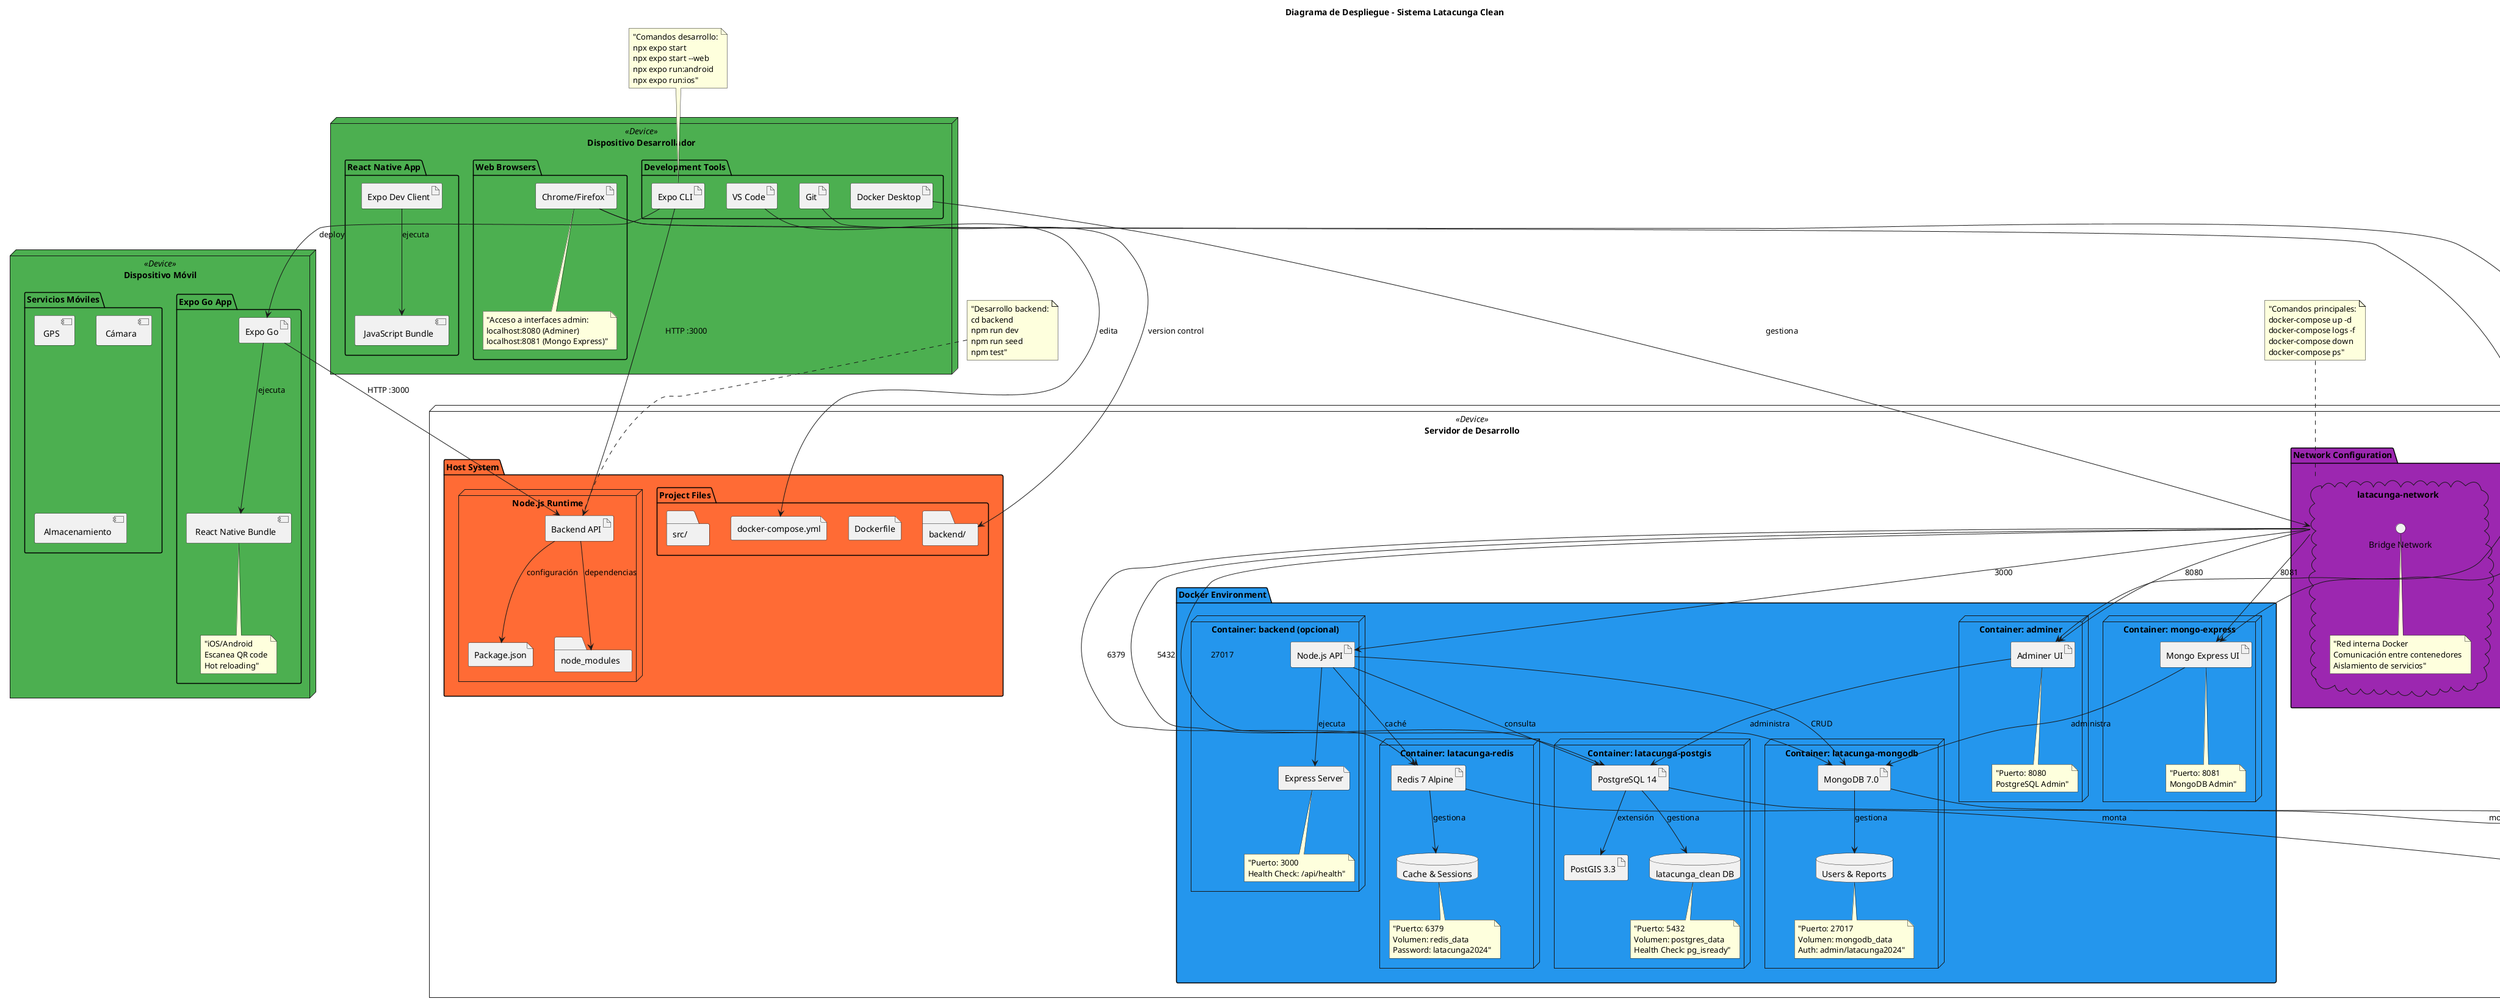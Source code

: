 @startuml Despliegue y Infraestructura


title Diagrama de Despliegue - Sistema Latacunga Clean

!define DOCKER_COLOR #2496ED
!define SERVER_COLOR #FF6B35
!define CLIENT_COLOR #4CAF50
!define NETWORK_COLOR #9C27B0

node "Servidor de Desarrollo" <<Device>> {
    
    package "Docker Environment" DOCKER_COLOR {
        
        node "Container: latacunga-postgis" {
            artifact "PostgreSQL 14" as pg_app
            artifact "PostGIS 3.3" as postgis_ext
            database "latacunga_clean DB" as pg_db
            
            pg_app --> postgis_ext : "extensión"
            pg_app --> pg_db : "gestiona"
            
            note bottom : "Puerto: 5432\nVolumen: postgres_data\nHealth Check: pg_isready"
        }
        
        node "Container: latacunga-mongodb" {
            artifact "MongoDB 7.0" as mongo_app
            database "Users & Reports" as mongo_db
            
            mongo_app --> mongo_db : "gestiona"
            
            note bottom : "Puerto: 27017\nVolumen: mongodb_data\nAuth: admin/latacunga2024"
        }
        
        node "Container: latacunga-redis" {
            artifact "Redis 7 Alpine" as redis_app
            database "Cache & Sessions" as redis_db
            
            redis_app --> redis_db : "gestiona"
            
            note bottom : "Puerto: 6379\nVolumen: redis_data\nPassword: latacunga2024"
        }
        
        node "Container: adminer" {
            artifact "Adminer UI" as adminer_app
            
            note bottom : "Puerto: 8080\nPostgreSQL Admin"
        }
        
        node "Container: mongo-express" {
            artifact "Mongo Express UI" as mongoexpress_app
            
            note bottom : "Puerto: 8081\nMongoDB Admin"
        }
        
        node "Container: backend (opcional)" {
            artifact "Node.js API" as backend_app
            file "Express Server" as express_server
            
            backend_app --> express_server : "ejecuta"
            
            note bottom : "Puerto: 3000\nHealth Check: /api/health"
        }
    }
    
    package "Host System" SERVER_COLOR {
        node "Node.js Runtime" {
            artifact "Backend API" as host_backend
            file "Package.json" as pkg_json
            folder "node_modules" as node_mods
            
            host_backend --> pkg_json : "configuración"
            host_backend --> node_mods : "dependencias"
        }
        
        folder "Project Files" {
            file "docker-compose.yml" as compose_file
            file "Dockerfile" as dockerfile
            folder "backend/" as backend_folder
            folder "src/" as frontend_folder
        }
    }
    
    package "Network Configuration" NETWORK_COLOR {
        cloud "latacunga-network" as docker_network {
            interface "Bridge Network" as bridge
            
            note bottom : "Red interna Docker\nComunicación entre contenedores\nAislamiento de servicios"
        }
    }
}

node "Dispositivo Desarrollador" <<Device>> CLIENT_COLOR {
    
    package "Development Tools" {
        artifact "Expo CLI" as expo_cli
        artifact "VS Code" as vscode
        artifact "Git" as git_client
        artifact "Docker Desktop" as docker_desktop
    }
    
    package "React Native App" {
        artifact "Expo Dev Client" as expo_app
        component "JavaScript Bundle" as js_bundle
        
        expo_app --> js_bundle : "ejecuta"
    }
    
    package "Web Browsers" {
        artifact "Chrome/Firefox" as browser
        
        note bottom : "Acceso a interfaces admin:\nlocalhost:8080 (Adminer)\nlocalhost:8081 (Mongo Express)"
    }
}

node "Dispositivo Móvil" <<Device>> CLIENT_COLOR {
    
    package "Expo Go App" {
        artifact "Expo Go" as expo_go
        component "React Native Bundle" as rn_bundle
        
        expo_go --> rn_bundle : "ejecuta"
        
        note bottom : "iOS/Android\nEscanea QR code\nHot reloading"
    }
    
    package "Servicios Móviles" {
        component "GPS" as mobile_gps
        component "Cámara" as mobile_camera
        component "Almacenamiento" as mobile_storage
    }
}

' Conexiones de red
docker_network --> pg_app : "5432"
docker_network --> mongo_app : "27017"
docker_network --> redis_app : "6379"
docker_network --> adminer_app : "8080"
docker_network --> mongoexpress_app : "8081"
docker_network --> backend_app : "3000"

' Conexiones externas
browser --> adminer_app : "HTTP :8080"
browser --> mongoexpress_app : "HTTP :8081"
expo_cli --> host_backend : "HTTP :3000"
expo_go --> host_backend : "HTTP :3000"

' Conexiones de datos
adminer_app --> pg_app : "administra"
mongoexpress_app --> mongo_app : "administra"
backend_app --> pg_app : "consulta"
backend_app --> mongo_app : "CRUD"
backend_app --> redis_app : "caché"

' Desarrollo
vscode --> compose_file : "edita"
docker_desktop --> docker_network : "gestiona"
git_client --> backend_folder : "version control"
expo_cli --> expo_go : "deploy"

' Volúmenes persistentes
package "Persistent Storage" {
    storage "postgres_data" as pg_vol
    storage "mongodb_data" as mongo_vol
    storage "redis_data" as redis_vol
}

pg_app --> pg_vol : "monta"
mongo_app --> mongo_vol : "monta"
redis_app --> redis_vol : "monta"

' Comandos de despliegue
note top of docker_network : "Comandos principales:\ndocker-compose up -d\ndocker-compose logs -f\ndocker-compose down\ndocker-compose ps"

note top of expo_cli : "Comandos desarrollo:\nnpx expo start\nnpx expo start --web\nnpx expo run:android\nnpx expo run:ios"

note top of host_backend : "Desarrollo backend:\ncd backend\nnpm run dev\nnpm run seed\nnpm test"

@enduml